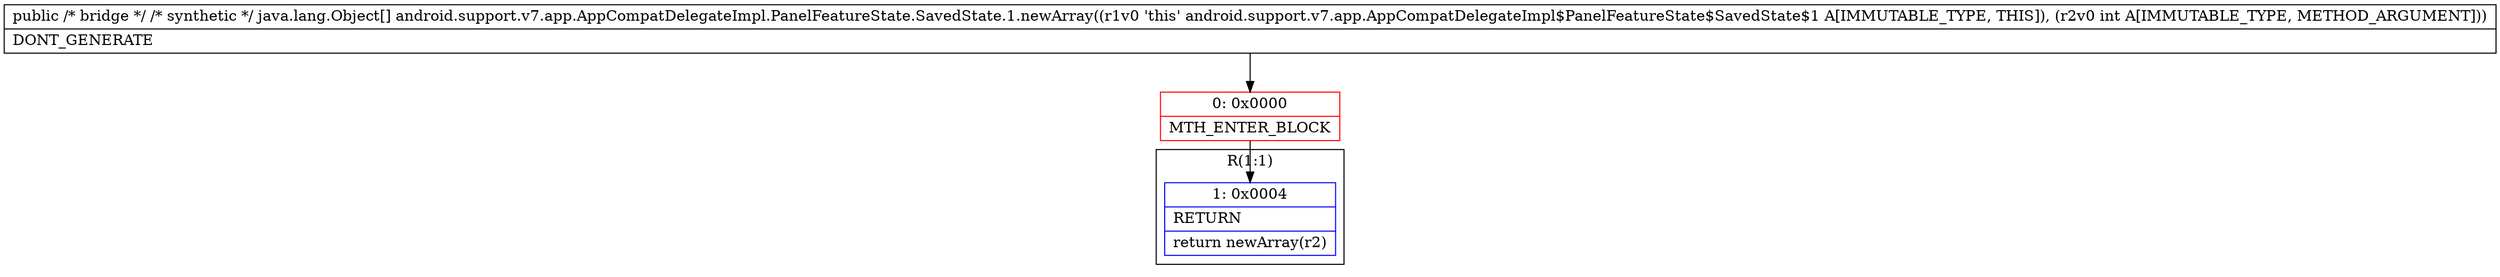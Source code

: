 digraph "CFG forandroid.support.v7.app.AppCompatDelegateImpl.PanelFeatureState.SavedState.1.newArray(I)[Ljava\/lang\/Object;" {
subgraph cluster_Region_753530554 {
label = "R(1:1)";
node [shape=record,color=blue];
Node_1 [shape=record,label="{1\:\ 0x0004|RETURN\l|return newArray(r2)\l}"];
}
Node_0 [shape=record,color=red,label="{0\:\ 0x0000|MTH_ENTER_BLOCK\l}"];
MethodNode[shape=record,label="{public \/* bridge *\/ \/* synthetic *\/ java.lang.Object[] android.support.v7.app.AppCompatDelegateImpl.PanelFeatureState.SavedState.1.newArray((r1v0 'this' android.support.v7.app.AppCompatDelegateImpl$PanelFeatureState$SavedState$1 A[IMMUTABLE_TYPE, THIS]), (r2v0 int A[IMMUTABLE_TYPE, METHOD_ARGUMENT]))  | DONT_GENERATE\l}"];
MethodNode -> Node_0;
Node_0 -> Node_1;
}

